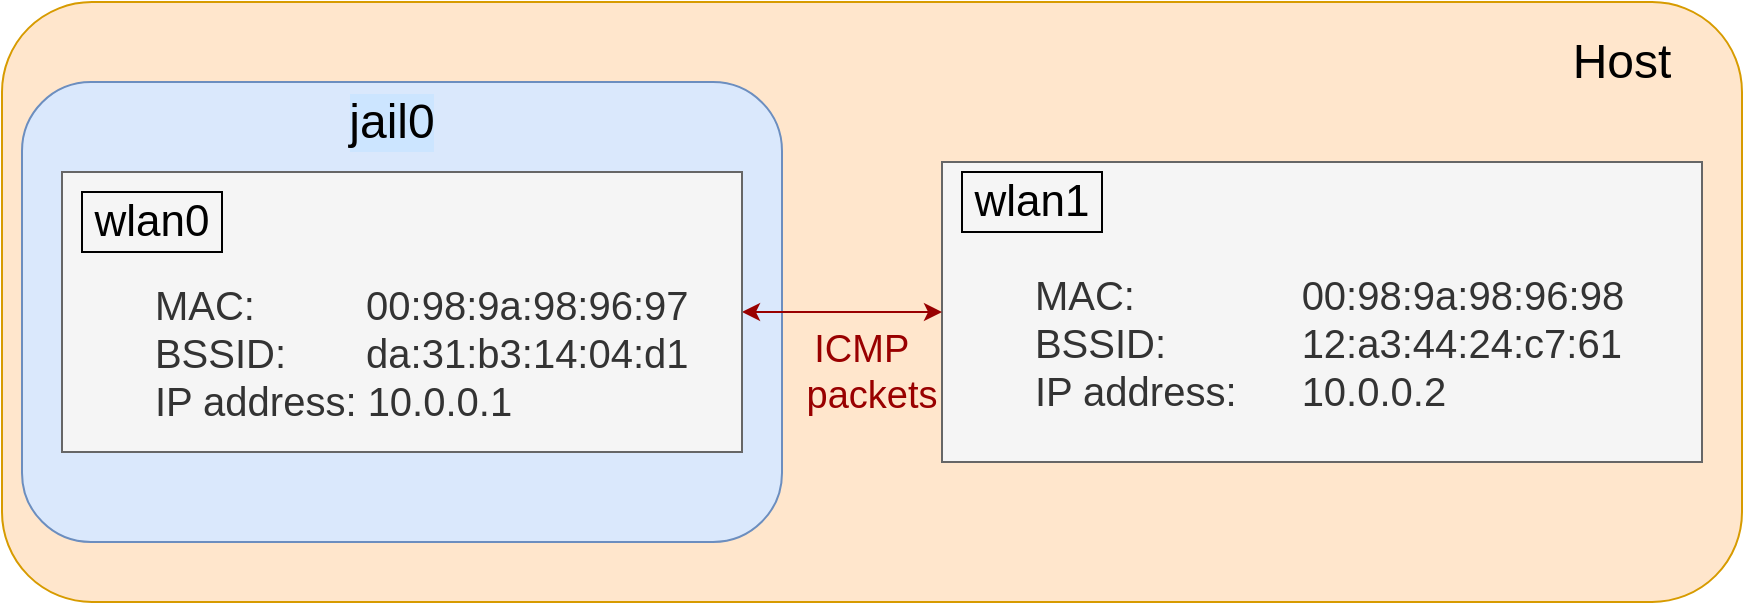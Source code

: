 <mxfile version="20.5.1" type="device"><diagram id="yKEXcPlmJ-0MOE49UtG4" name="第 1 页"><mxGraphModel dx="1064" dy="644" grid="1" gridSize="10" guides="1" tooltips="1" connect="1" arrows="1" fold="1" page="1" pageScale="1" pageWidth="827" pageHeight="1169" math="0" shadow="0"><root><mxCell id="0"/><mxCell id="1" parent="0"/><mxCell id="noVVICqNhIuuE6n4RVo_-1" value="" style="rounded=1;whiteSpace=wrap;html=1;fillColor=#ffe6cc;strokeColor=#d79b00;" vertex="1" parent="1"><mxGeometry x="10" y="270" width="870" height="300" as="geometry"/></mxCell><mxCell id="noVVICqNhIuuE6n4RVo_-3" value="&lt;span style=&quot;white-space: pre; font-size: 20px;&quot;&gt;&#9;&lt;/span&gt;&lt;br style=&quot;font-size: 20px;&quot;&gt;&lt;span style=&quot;white-space: pre; font-size: 20px;&quot;&gt;&#9;&lt;br/&gt;&lt;/span&gt;&lt;span style=&quot;white-space: pre;&quot;&gt;&#9;&lt;/span&gt;MAC:&amp;nbsp;&lt;span style=&quot;white-space: pre; font-size: 20px;&quot;&gt;&#9;&lt;span style=&quot;white-space: pre; font-size: 20px;&quot;&gt;&#9;&lt;/span&gt;&lt;/span&gt;00:98:9a:98:96:98&lt;br style=&quot;font-size: 20px;&quot;&gt;&lt;span style=&quot;white-space: pre; font-size: 20px;&quot;&gt;&#9;&lt;/span&gt;BSSID:&lt;span style=&quot;white-space: pre; font-size: 20px;&quot;&gt;&#9;&lt;span style=&quot;white-space: pre; font-size: 20px;&quot;&gt;&#9;&lt;/span&gt;&lt;/span&gt;12:a3:44:24:c7:61&lt;br style=&quot;font-size: 20px;&quot;&gt;&lt;span style=&quot;white-space: pre; font-size: 20px;&quot;&gt;&#9;&lt;/span&gt;IP address: &lt;span style=&quot;white-space: pre; font-size: 20px;&quot;&gt;&#9;&lt;/span&gt;10.0.0.2" style="rounded=0;whiteSpace=wrap;html=1;align=left;fontSize=20;verticalAlign=top;fillColor=#f5f5f5;fontColor=#333333;strokeColor=#666666;" vertex="1" parent="1"><mxGeometry x="480" y="350" width="380" height="150" as="geometry"/></mxCell><mxCell id="noVVICqNhIuuE6n4RVo_-4" value="&lt;font style=&quot;font-size: 22px;&quot;&gt;wlan1&lt;/font&gt;" style="text;html=1;strokeColor=default;fillColor=none;align=center;verticalAlign=middle;whiteSpace=wrap;rounded=0;fontSize=20;" vertex="1" parent="1"><mxGeometry x="490" y="355" width="70" height="30" as="geometry"/></mxCell><mxCell id="noVVICqNhIuuE6n4RVo_-8" value="" style="rounded=1;whiteSpace=wrap;html=1;fontSize=22;fillColor=#dae8fc;strokeColor=#6c8ebf;" vertex="1" parent="1"><mxGeometry x="20" y="310" width="380" height="230" as="geometry"/></mxCell><mxCell id="noVVICqNhIuuE6n4RVo_-17" style="edgeStyle=none;rounded=0;orthogonalLoop=1;jettySize=auto;html=1;exitX=1;exitY=0.5;exitDx=0;exitDy=0;entryX=0;entryY=0.5;entryDx=0;entryDy=0;strokeColor=#990000;fontSize=24;fontColor=#000000;startArrow=classic;startFill=1;" edge="1" parent="1" source="noVVICqNhIuuE6n4RVo_-7" target="noVVICqNhIuuE6n4RVo_-3"><mxGeometry relative="1" as="geometry"><mxPoint x="480" y="490" as="targetPoint"/></mxGeometry></mxCell><mxCell id="noVVICqNhIuuE6n4RVo_-7" value="&lt;span style=&quot;font-size: 20px;&quot;&gt;&#9;&lt;/span&gt;&lt;br style=&quot;font-size: 20px;&quot;&gt;&lt;span style=&quot;font-size: 20px;&quot;&gt;&#9;&lt;/span&gt;&lt;span style=&quot;&quot;&gt;&#9;&lt;br&gt;&lt;/span&gt;&lt;span style=&quot;&quot;&gt;&#9;&lt;/span&gt;&lt;span style=&quot;white-space: pre;&quot;&gt;&#9;&lt;/span&gt;MAC:&amp;nbsp;&lt;span style=&quot;font-size: 20px;&quot;&gt;&#9;&lt;span style=&quot;white-space: pre;&quot;&gt;&#9;&lt;/span&gt;&lt;span style=&quot;font-size: 20px;&quot;&gt;&amp;nbsp; &amp;nbsp;&lt;/span&gt;&lt;/span&gt;00:98:9a:98:96:97&lt;br style=&quot;font-size: 20px;&quot;&gt;&lt;span style=&quot;font-size: 20px;&quot;&gt;&#9;&lt;/span&gt;&lt;span style=&quot;&quot;&gt;&#9;&lt;/span&gt;&lt;span style=&quot;white-space: pre;&quot;&gt;&#9;&lt;/span&gt;BSSID:&lt;span style=&quot;font-size: 20px;&quot;&gt;&amp;nbsp;&lt;span style=&quot;white-space: pre;&quot;&gt;&#9;   &lt;/span&gt;&lt;/span&gt;da:31:b3:14:04:d1&lt;br style=&quot;font-size: 20px;&quot;&gt;&lt;span style=&quot;font-size: 20px;&quot;&gt;&#9;&lt;/span&gt;&lt;span style=&quot;&quot;&gt;&#9;&lt;/span&gt;&lt;span style=&quot;white-space: pre;&quot;&gt;&#9;&lt;/span&gt;IP address: &lt;span style=&quot;font-size: 20px;&quot;&gt;&#9;&lt;/span&gt;10.0.0.1" style="rounded=0;whiteSpace=wrap;html=1;align=left;fontSize=20;verticalAlign=top;fillColor=#f5f5f5;fontColor=#333333;strokeColor=#666666;" vertex="1" parent="1"><mxGeometry x="40" y="355" width="340" height="140" as="geometry"/></mxCell><mxCell id="noVVICqNhIuuE6n4RVo_-9" value="&lt;font style=&quot;font-size: 22px;&quot;&gt;wlan0&lt;/font&gt;" style="text;html=1;strokeColor=default;fillColor=none;align=center;verticalAlign=middle;whiteSpace=wrap;rounded=0;fontSize=20;" vertex="1" parent="1"><mxGeometry x="50" y="365" width="70" height="30" as="geometry"/></mxCell><mxCell id="noVVICqNhIuuE6n4RVo_-13" value="ICMP &amp;nbsp;&lt;br&gt;packets" style="text;html=1;strokeColor=none;fillColor=none;align=center;verticalAlign=middle;whiteSpace=wrap;rounded=0;fontSize=19;fontColor=#990000;" vertex="1" parent="1"><mxGeometry x="360" y="440" width="170" height="30" as="geometry"/></mxCell><mxCell id="noVVICqNhIuuE6n4RVo_-15" value="jail0" style="text;html=1;align=center;verticalAlign=middle;whiteSpace=wrap;rounded=0;labelBackgroundColor=#CCE5FF;fontSize=24;fontColor=#000000;" vertex="1" parent="1"><mxGeometry x="175" y="315" width="60" height="30" as="geometry"/></mxCell><mxCell id="noVVICqNhIuuE6n4RVo_-16" value="Host" style="text;html=1;strokeColor=none;fillColor=none;align=center;verticalAlign=middle;whiteSpace=wrap;rounded=0;labelBackgroundColor=#FFE6CC;fontSize=24;fontColor=#000000;" vertex="1" parent="1"><mxGeometry x="790" y="285" width="60" height="30" as="geometry"/></mxCell></root></mxGraphModel></diagram></mxfile>